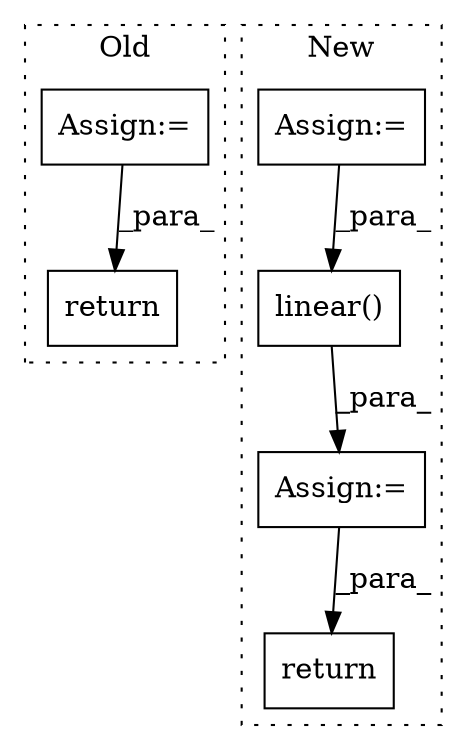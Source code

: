 digraph G {
subgraph cluster0 {
1 [label="return" a="93" s="7134" l="7" shape="box"];
4 [label="Assign:=" a="68" s="6911" l="3" shape="box"];
label = "Old";
style="dotted";
}
subgraph cluster1 {
2 [label="linear()" a="75" s="6177,6192" l="12,1" shape="box"];
3 [label="return" a="93" s="6202" l="7" shape="box"];
5 [label="Assign:=" a="68" s="6134" l="3" shape="box"];
6 [label="Assign:=" a="68" s="6174" l="3" shape="box"];
label = "New";
style="dotted";
}
2 -> 6 [label="_para_"];
4 -> 1 [label="_para_"];
5 -> 2 [label="_para_"];
6 -> 3 [label="_para_"];
}